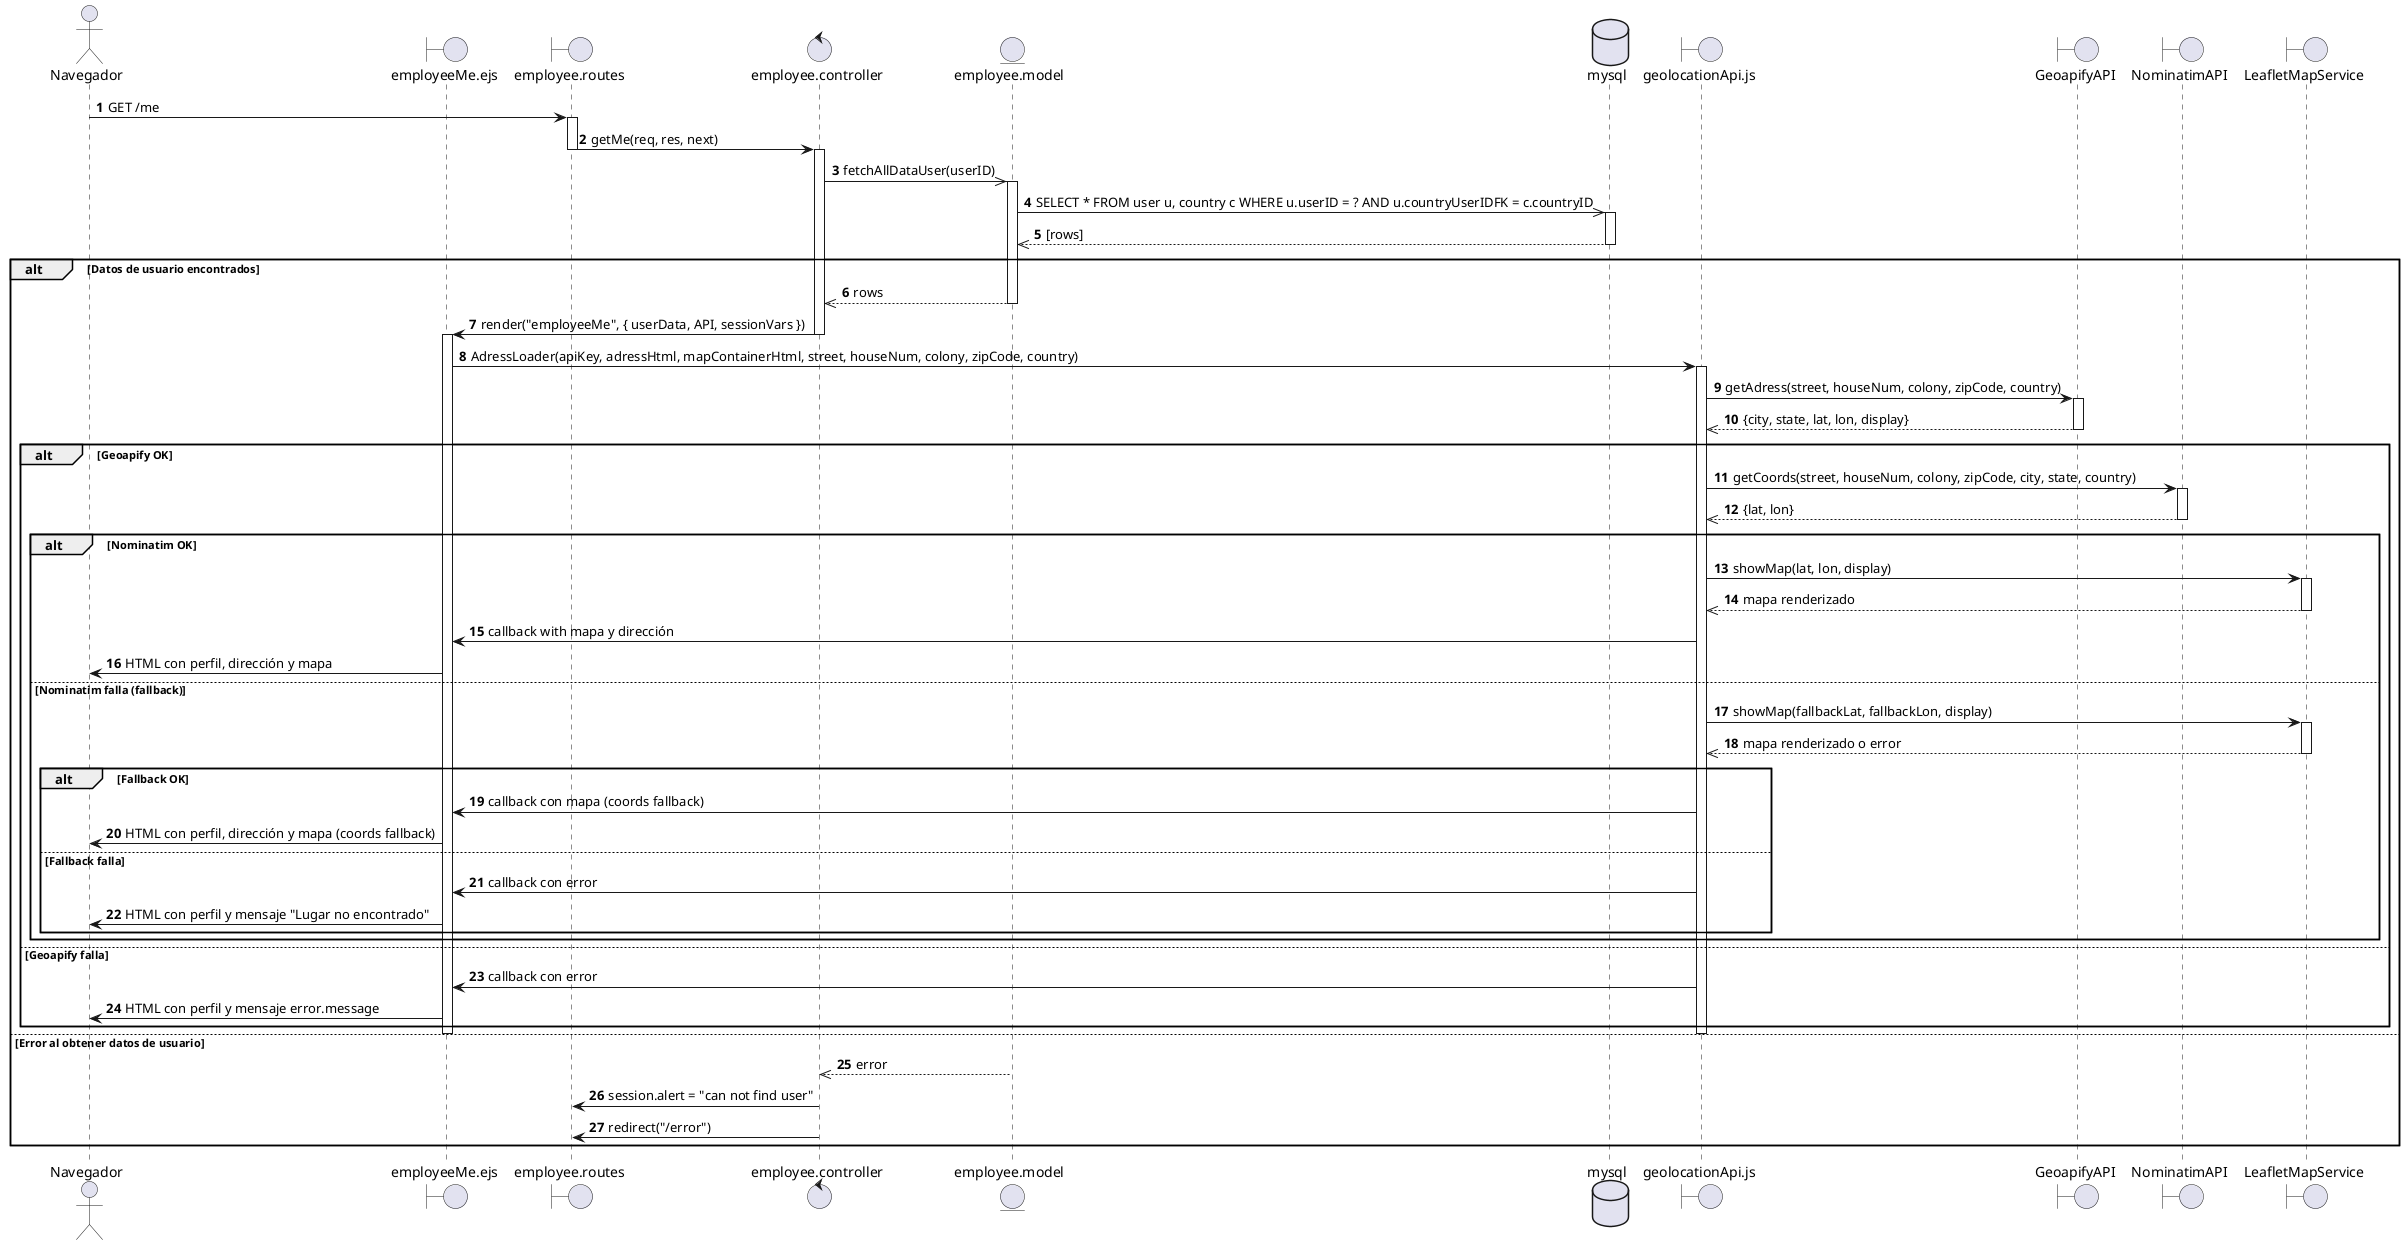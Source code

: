 @startuml
actor Navegador
boundary employeeMe.ejs
boundary employee.routes
control employee.controller
entity employee.model
database mysql
boundary geolocationApi.js
boundary GeoapifyAPI
boundary NominatimAPI
boundary LeafletMapService

autonumber

Navegador -> employee.routes : GET /me
activate employee.routes

employee.routes -> employee.controller : getMe(req, res, next)
deactivate employee.routes

activate employee.controller
employee.controller ->> employee.model : fetchAllDataUser(userID)
activate employee.model

employee.model ->> mysql : SELECT * FROM user u, country c WHERE u.userID = ? AND u.countryUserIDFK = c.countryID
activate mysql
mysql -->> employee.model : [rows]
deactivate mysql

alt Datos de usuario encontrados
  employee.model -->> employee.controller : rows
  deactivate employee.model

  employee.controller -> employeeMe.ejs : render("employeeMe", { userData, API, sessionVars })
  deactivate employee.controller

  activate employeeMe.ejs

  ' Llama a la función cliente geolocationApi.js
  employeeMe.ejs -> geolocationApi.js : AdressLoader(apiKey, adressHtml, mapContainerHtml, street, houseNum, colony, zipCode, country)
  activate geolocationApi.js

  ' Paso 1: Obtener dirección con Geoapify
  geolocationApi.js -> GeoapifyAPI : getAdress(street, houseNum, colony, zipCode, country)
  activate GeoapifyAPI
  GeoapifyAPI -->> geolocationApi.js : {city, state, lat, lon, display}
  deactivate GeoapifyAPI

  alt Geoapify OK
    ' Paso 2: Obtener coordenadas con Nominatim
    geolocationApi.js -> NominatimAPI : getCoords(street, houseNum, colony, zipCode, city, state, country)
    activate NominatimAPI
    NominatimAPI -->> geolocationApi.js : {lat, lon}
    deactivate NominatimAPI

    alt Nominatim OK
      ' Paso 3: Mostrar mapa con Leaflet
      geolocationApi.js -> LeafletMapService : showMap(lat, lon, display)
      activate LeafletMapService
      LeafletMapService -->> geolocationApi.js : mapa renderizado
      deactivate LeafletMapService

      geolocationApi.js -> employeeMe.ejs : callback with mapa y dirección
      employeeMe.ejs -> Navegador : HTML con perfil, dirección y mapa

    else Nominatim falla (fallback)
      geolocationApi.js -> LeafletMapService : showMap(fallbackLat, fallbackLon, display)
      activate LeafletMapService
      LeafletMapService -->> geolocationApi.js : mapa renderizado o error
      deactivate LeafletMapService

      alt Fallback OK
        geolocationApi.js -> employeeMe.ejs : callback con mapa (coords fallback)
        employeeMe.ejs -> Navegador : HTML con perfil, dirección y mapa (coords fallback)
      else Fallback falla
        geolocationApi.js -> employeeMe.ejs : callback con error
        employeeMe.ejs -> Navegador : HTML con perfil y mensaje "Lugar no encontrado"
      end
    end

  else Geoapify falla
    geolocationApi.js -> employeeMe.ejs : callback con error
    employeeMe.ejs -> Navegador : HTML con perfil y mensaje error.message
  end

  deactivate geolocationApi.js
  deactivate employeeMe.ejs

else Error al obtener datos de usuario
  employee.model -->> employee.controller : error
  deactivate employee.model

  employee.controller -> employee.routes : session.alert = "can not find user"
  employee.controller -> employee.routes : redirect("/error")
  deactivate employee.controller
end

@enduml
